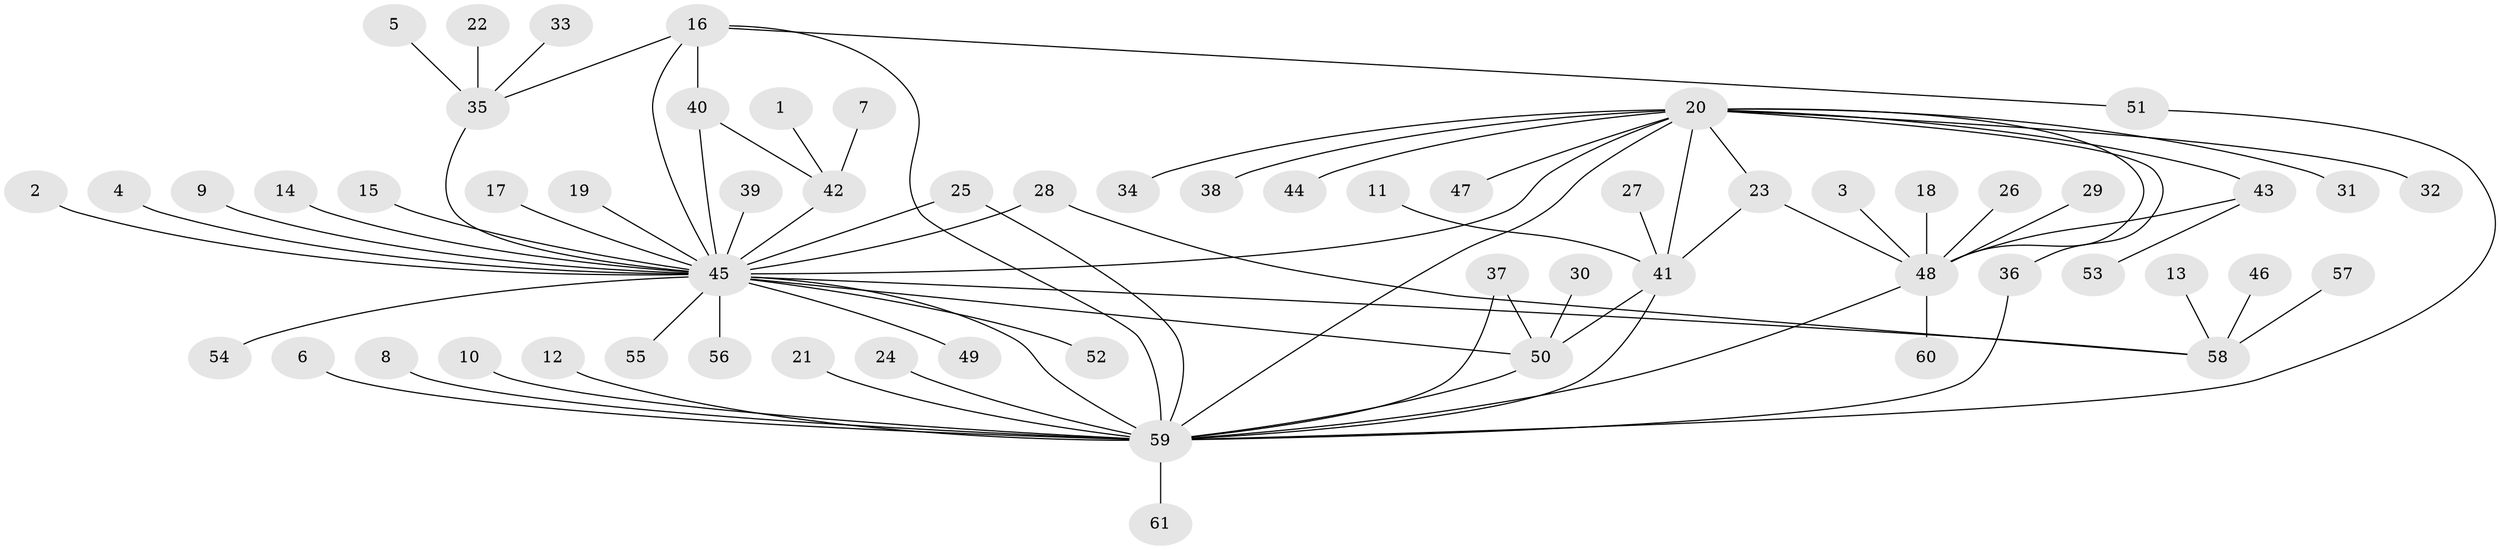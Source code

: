 // original degree distribution, {8: 0.02459016393442623, 6: 0.01639344262295082, 11: 0.00819672131147541, 1: 0.5409836065573771, 18: 0.00819672131147541, 4: 0.03278688524590164, 5: 0.01639344262295082, 2: 0.2459016393442623, 7: 0.03278688524590164, 3: 0.05737704918032787, 13: 0.00819672131147541, 9: 0.00819672131147541}
// Generated by graph-tools (version 1.1) at 2025/25/03/09/25 03:25:57]
// undirected, 61 vertices, 77 edges
graph export_dot {
graph [start="1"]
  node [color=gray90,style=filled];
  1;
  2;
  3;
  4;
  5;
  6;
  7;
  8;
  9;
  10;
  11;
  12;
  13;
  14;
  15;
  16;
  17;
  18;
  19;
  20;
  21;
  22;
  23;
  24;
  25;
  26;
  27;
  28;
  29;
  30;
  31;
  32;
  33;
  34;
  35;
  36;
  37;
  38;
  39;
  40;
  41;
  42;
  43;
  44;
  45;
  46;
  47;
  48;
  49;
  50;
  51;
  52;
  53;
  54;
  55;
  56;
  57;
  58;
  59;
  60;
  61;
  1 -- 42 [weight=1.0];
  2 -- 45 [weight=1.0];
  3 -- 48 [weight=1.0];
  4 -- 45 [weight=1.0];
  5 -- 35 [weight=1.0];
  6 -- 59 [weight=1.0];
  7 -- 42 [weight=1.0];
  8 -- 59 [weight=1.0];
  9 -- 45 [weight=1.0];
  10 -- 59 [weight=1.0];
  11 -- 41 [weight=1.0];
  12 -- 59 [weight=1.0];
  13 -- 58 [weight=1.0];
  14 -- 45 [weight=1.0];
  15 -- 45 [weight=1.0];
  16 -- 35 [weight=1.0];
  16 -- 40 [weight=1.0];
  16 -- 45 [weight=1.0];
  16 -- 51 [weight=1.0];
  16 -- 59 [weight=1.0];
  17 -- 45 [weight=1.0];
  18 -- 48 [weight=1.0];
  19 -- 45 [weight=1.0];
  20 -- 23 [weight=1.0];
  20 -- 31 [weight=1.0];
  20 -- 32 [weight=1.0];
  20 -- 34 [weight=1.0];
  20 -- 36 [weight=1.0];
  20 -- 38 [weight=1.0];
  20 -- 41 [weight=2.0];
  20 -- 43 [weight=1.0];
  20 -- 44 [weight=1.0];
  20 -- 45 [weight=2.0];
  20 -- 47 [weight=1.0];
  20 -- 48 [weight=1.0];
  20 -- 59 [weight=1.0];
  21 -- 59 [weight=1.0];
  22 -- 35 [weight=1.0];
  23 -- 41 [weight=1.0];
  23 -- 48 [weight=1.0];
  24 -- 59 [weight=1.0];
  25 -- 45 [weight=1.0];
  25 -- 59 [weight=1.0];
  26 -- 48 [weight=1.0];
  27 -- 41 [weight=1.0];
  28 -- 45 [weight=1.0];
  28 -- 58 [weight=1.0];
  29 -- 48 [weight=1.0];
  30 -- 50 [weight=1.0];
  33 -- 35 [weight=1.0];
  35 -- 45 [weight=1.0];
  36 -- 59 [weight=1.0];
  37 -- 50 [weight=1.0];
  37 -- 59 [weight=1.0];
  39 -- 45 [weight=1.0];
  40 -- 42 [weight=1.0];
  40 -- 45 [weight=1.0];
  41 -- 50 [weight=1.0];
  41 -- 59 [weight=1.0];
  42 -- 45 [weight=1.0];
  43 -- 48 [weight=1.0];
  43 -- 53 [weight=1.0];
  45 -- 49 [weight=1.0];
  45 -- 50 [weight=1.0];
  45 -- 52 [weight=1.0];
  45 -- 54 [weight=1.0];
  45 -- 55 [weight=1.0];
  45 -- 56 [weight=1.0];
  45 -- 58 [weight=1.0];
  45 -- 59 [weight=2.0];
  46 -- 58 [weight=2.0];
  48 -- 59 [weight=1.0];
  48 -- 60 [weight=1.0];
  50 -- 59 [weight=1.0];
  51 -- 59 [weight=1.0];
  57 -- 58 [weight=1.0];
  59 -- 61 [weight=1.0];
}
